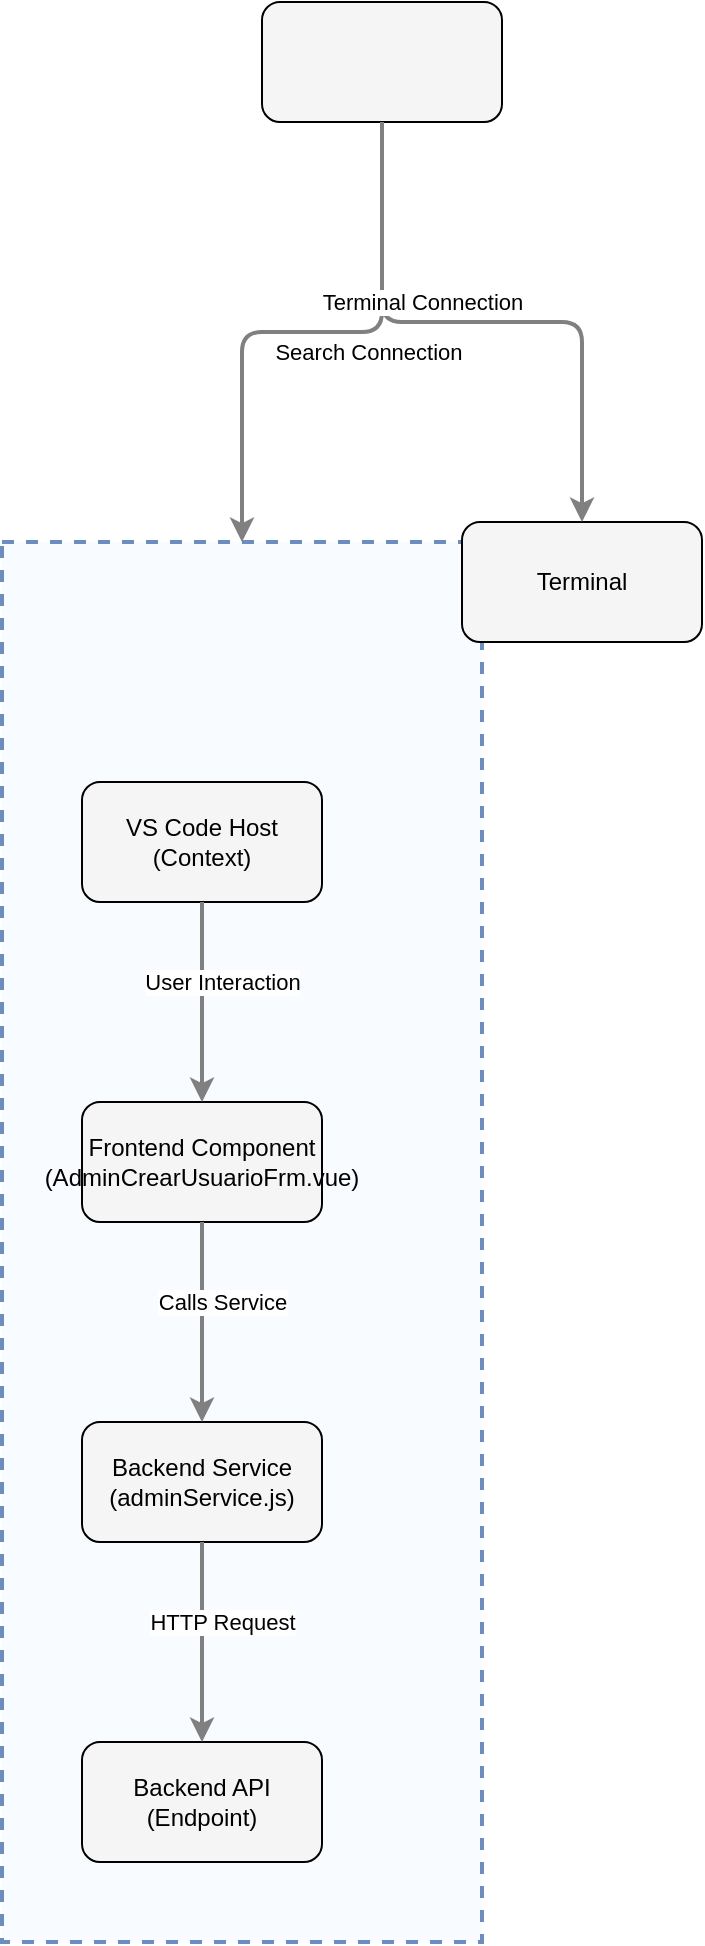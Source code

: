 <?xml version="1.0" encoding="UTF-8"?>
      <mxfile version="14.6.5" type="device">
        <diagram id="codeviz-diagram" name="System Diagram">
          <mxGraphModel dx="1000" dy="1000" grid="1" gridSize="10" guides="1" tooltips="1" connect="1" arrows="1" fold="1" page="1" pageScale="1" pageWidth="1169" pageHeight="827" math="0" shadow="0">
            <root>
              <mxCell id="0"/>
              <mxCell id="1" parent="0"/>
              <mxCell id="session-wrapper-9b611a5bad72517c60b89ebca0c2394f" value="" style="html=1;whiteSpace=wrap;container=1;fillColor=#dae8fc;strokeColor=#6c8ebf;dashed=1;fillOpacity=20;strokeWidth=2;containerType=none;recursiveResize=0;movable=1;resizable=1;autosize=0;dropTarget=0" vertex="1" parent="1">
                <mxGeometry x="22" y="282" width="240" height="700" as="geometry"/>
              </mxCell>
              <mxCell id="session-wrapper-9b611a5bad72517c60b89ebca0c2394f_label" value="" style="edgeLabel;html=1;align=center;verticalAlign=middle;resizable=0;labelBackgroundColor=white;spacing=5" vertex="1" parent="1">
                <mxGeometry x="30" y="290" width="164" height="24" as="geometry"/>
              </mxCell>
              <mxCell id="backendAPI_node_9b611a5bad72517c60b89ebca0c2394f" value="Backend API&lt;br&gt;(Endpoint)" style="rounded=1;whiteSpace=wrap;html=1;fillColor=#f5f5f5" vertex="1" parent="session-wrapper-9b611a5bad72517c60b89ebca0c2394f">
                    <mxGeometry x="40" y="600" width="120" height="60" as="geometry"/>
                  </mxCell>
<mxCell id="backendService_node_9b611a5bad72517c60b89ebca0c2394f" value="Backend Service&lt;br&gt;(adminService.js)" style="rounded=1;whiteSpace=wrap;html=1;fillColor=#f5f5f5" vertex="1" parent="session-wrapper-9b611a5bad72517c60b89ebca0c2394f">
                    <mxGeometry x="40" y="440" width="120" height="60" as="geometry"/>
                  </mxCell>
<mxCell id="frontendComponent_node_9b611a5bad72517c60b89ebca0c2394f" value="Frontend Component&lt;br&gt;(AdminCrearUsuarioFrm.vue)" style="rounded=1;whiteSpace=wrap;html=1;fillColor=#f5f5f5" vertex="1" parent="session-wrapper-9b611a5bad72517c60b89ebca0c2394f">
                    <mxGeometry x="40" y="280" width="120" height="60" as="geometry"/>
                  </mxCell>
<mxCell id="vsCodeHost_node_9b611a5bad72517c60b89ebca0c2394f" value="VS Code Host&lt;br&gt;(Context)" style="rounded=1;whiteSpace=wrap;html=1;fillColor=#f5f5f5" vertex="1" parent="session-wrapper-9b611a5bad72517c60b89ebca0c2394f">
                    <mxGeometry x="40" y="120" width="120" height="60" as="geometry"/>
                  </mxCell>
<mxCell id="search-result-9b611a5bad72517c60b89ebca0c2394f" value="" style="rounded=1;whiteSpace=wrap;html=1;fillColor=#f5f5f5" vertex="1" parent="1">
                    <mxGeometry x="152" y="12" width="120" height="60" as="geometry"/>
                  </mxCell>
<mxCell id="terminal-9b611a5bad72517c60b89ebca0c2394f" value="Terminal" style="rounded=1;whiteSpace=wrap;html=1;fillColor=#f5f5f5" vertex="1" parent="1">
                    <mxGeometry x="252" y="272" width="120" height="60" as="geometry"/>
                  </mxCell>
              <mxCell id="edge-L_vsCodeHost_node_frontendComponent_node_0_9b611a5bad72517c60b89ebca0c2394f" style="edgeStyle=orthogonalEdgeStyle;rounded=1;orthogonalLoop=1;jettySize=auto;html=1;strokeColor=#808080;strokeWidth=2;jumpStyle=arc;jumpSize=10;spacing=15;labelBackgroundColor=white;labelBorderColor=none" edge="1" parent="1" source="vsCodeHost_node_9b611a5bad72517c60b89ebca0c2394f" target="frontendComponent_node_9b611a5bad72517c60b89ebca0c2394f">
                  <mxGeometry relative="1" as="geometry"/>
                </mxCell>
                <mxCell id="edge-L_vsCodeHost_node_frontendComponent_node_0_9b611a5bad72517c60b89ebca0c2394f_label" value="User Interaction" style="edgeLabel;html=1;align=center;verticalAlign=middle;resizable=0;points=[];" vertex="1" connectable="0" parent="edge-L_vsCodeHost_node_frontendComponent_node_0_9b611a5bad72517c60b89ebca0c2394f">
                  <mxGeometry x="-0.2" y="10" relative="1" as="geometry">
                    <mxPoint as="offset"/>
                  </mxGeometry>
                </mxCell>
<mxCell id="edge-L_frontendComponent_node_backendService_node_1_9b611a5bad72517c60b89ebca0c2394f" style="edgeStyle=orthogonalEdgeStyle;rounded=1;orthogonalLoop=1;jettySize=auto;html=1;strokeColor=#808080;strokeWidth=2;jumpStyle=arc;jumpSize=10;spacing=15;labelBackgroundColor=white;labelBorderColor=none" edge="1" parent="1" source="frontendComponent_node_9b611a5bad72517c60b89ebca0c2394f" target="backendService_node_9b611a5bad72517c60b89ebca0c2394f">
                  <mxGeometry relative="1" as="geometry"/>
                </mxCell>
                <mxCell id="edge-L_frontendComponent_node_backendService_node_1_9b611a5bad72517c60b89ebca0c2394f_label" value="Calls Service" style="edgeLabel;html=1;align=center;verticalAlign=middle;resizable=0;points=[];" vertex="1" connectable="0" parent="edge-L_frontendComponent_node_backendService_node_1_9b611a5bad72517c60b89ebca0c2394f">
                  <mxGeometry x="-0.2" y="10" relative="1" as="geometry">
                    <mxPoint as="offset"/>
                  </mxGeometry>
                </mxCell>
<mxCell id="edge-L_backendService_node_backendAPI_node_2_9b611a5bad72517c60b89ebca0c2394f" style="edgeStyle=orthogonalEdgeStyle;rounded=1;orthogonalLoop=1;jettySize=auto;html=1;strokeColor=#808080;strokeWidth=2;jumpStyle=arc;jumpSize=10;spacing=15;labelBackgroundColor=white;labelBorderColor=none" edge="1" parent="1" source="backendService_node_9b611a5bad72517c60b89ebca0c2394f" target="backendAPI_node_9b611a5bad72517c60b89ebca0c2394f">
                  <mxGeometry relative="1" as="geometry"/>
                </mxCell>
                <mxCell id="edge-L_backendService_node_backendAPI_node_2_9b611a5bad72517c60b89ebca0c2394f_label" value="HTTP Request" style="edgeLabel;html=1;align=center;verticalAlign=middle;resizable=0;points=[];" vertex="1" connectable="0" parent="edge-L_backendService_node_backendAPI_node_2_9b611a5bad72517c60b89ebca0c2394f">
                  <mxGeometry x="-0.2" y="10" relative="1" as="geometry">
                    <mxPoint as="offset"/>
                  </mxGeometry>
                </mxCell>
<mxCell id="edge-search-result-9b611a5bad72517c60b89ebca0c2394f-to-session-wrapper-9b611a5bad72517c60b89ebca0c2394f" style="edgeStyle=orthogonalEdgeStyle;rounded=1;orthogonalLoop=1;jettySize=auto;html=1;strokeColor=#808080;strokeWidth=2;jumpStyle=arc;jumpSize=10;spacing=15;labelBackgroundColor=white;labelBorderColor=none" edge="1" parent="1" source="search-result-9b611a5bad72517c60b89ebca0c2394f" target="session-wrapper-9b611a5bad72517c60b89ebca0c2394f">
                  <mxGeometry relative="1" as="geometry"/>
                </mxCell>
                <mxCell id="edge-search-result-9b611a5bad72517c60b89ebca0c2394f-to-session-wrapper-9b611a5bad72517c60b89ebca0c2394f_label" value="Search Connection" style="edgeLabel;html=1;align=center;verticalAlign=middle;resizable=0;points=[];" vertex="1" connectable="0" parent="edge-search-result-9b611a5bad72517c60b89ebca0c2394f-to-session-wrapper-9b611a5bad72517c60b89ebca0c2394f">
                  <mxGeometry x="-0.2" y="10" relative="1" as="geometry">
                    <mxPoint as="offset"/>
                  </mxGeometry>
                </mxCell>
<mxCell id="edge-edge-search-to-terminal-9b611a5bad72517c60b89ebca0c2394f" style="edgeStyle=orthogonalEdgeStyle;rounded=1;orthogonalLoop=1;jettySize=auto;html=1;strokeColor=#808080;strokeWidth=2;jumpStyle=arc;jumpSize=10;spacing=15;labelBackgroundColor=white;labelBorderColor=none" edge="1" parent="1" source="search-result-9b611a5bad72517c60b89ebca0c2394f" target="terminal-9b611a5bad72517c60b89ebca0c2394f">
                  <mxGeometry relative="1" as="geometry"/>
                </mxCell>
                <mxCell id="edge-edge-search-to-terminal-9b611a5bad72517c60b89ebca0c2394f_label" value="Terminal Connection" style="edgeLabel;html=1;align=center;verticalAlign=middle;resizable=0;points=[];" vertex="1" connectable="0" parent="edge-edge-search-to-terminal-9b611a5bad72517c60b89ebca0c2394f">
                  <mxGeometry x="-0.2" y="10" relative="1" as="geometry">
                    <mxPoint as="offset"/>
                  </mxGeometry>
                </mxCell>
            </root>
          </mxGraphModel>
        </diagram>
      </mxfile>